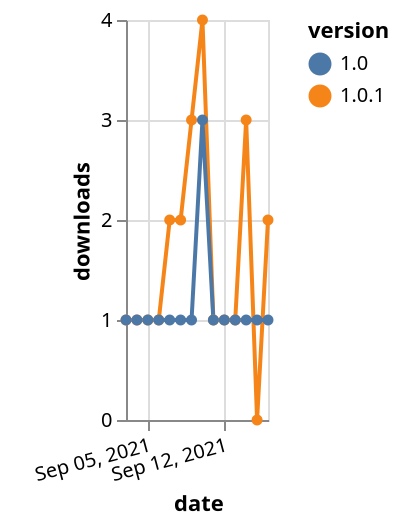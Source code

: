 {"$schema": "https://vega.github.io/schema/vega-lite/v5.json", "description": "A simple bar chart with embedded data.", "data": {"values": [{"date": "2021-09-03", "total": 726, "delta": 1, "version": "1.0.1"}, {"date": "2021-09-04", "total": 727, "delta": 1, "version": "1.0.1"}, {"date": "2021-09-05", "total": 728, "delta": 1, "version": "1.0.1"}, {"date": "2021-09-06", "total": 729, "delta": 1, "version": "1.0.1"}, {"date": "2021-09-07", "total": 731, "delta": 2, "version": "1.0.1"}, {"date": "2021-09-08", "total": 733, "delta": 2, "version": "1.0.1"}, {"date": "2021-09-09", "total": 736, "delta": 3, "version": "1.0.1"}, {"date": "2021-09-10", "total": 740, "delta": 4, "version": "1.0.1"}, {"date": "2021-09-11", "total": 741, "delta": 1, "version": "1.0.1"}, {"date": "2021-09-12", "total": 742, "delta": 1, "version": "1.0.1"}, {"date": "2021-09-13", "total": 743, "delta": 1, "version": "1.0.1"}, {"date": "2021-09-14", "total": 746, "delta": 3, "version": "1.0.1"}, {"date": "2021-09-15", "total": 746, "delta": 0, "version": "1.0.1"}, {"date": "2021-09-16", "total": 748, "delta": 2, "version": "1.0.1"}, {"date": "2021-09-03", "total": 380, "delta": 1, "version": "1.0"}, {"date": "2021-09-04", "total": 381, "delta": 1, "version": "1.0"}, {"date": "2021-09-05", "total": 382, "delta": 1, "version": "1.0"}, {"date": "2021-09-06", "total": 383, "delta": 1, "version": "1.0"}, {"date": "2021-09-07", "total": 384, "delta": 1, "version": "1.0"}, {"date": "2021-09-08", "total": 385, "delta": 1, "version": "1.0"}, {"date": "2021-09-09", "total": 386, "delta": 1, "version": "1.0"}, {"date": "2021-09-10", "total": 389, "delta": 3, "version": "1.0"}, {"date": "2021-09-11", "total": 390, "delta": 1, "version": "1.0"}, {"date": "2021-09-12", "total": 391, "delta": 1, "version": "1.0"}, {"date": "2021-09-13", "total": 392, "delta": 1, "version": "1.0"}, {"date": "2021-09-14", "total": 393, "delta": 1, "version": "1.0"}, {"date": "2021-09-15", "total": 394, "delta": 1, "version": "1.0"}, {"date": "2021-09-16", "total": 395, "delta": 1, "version": "1.0"}]}, "width": "container", "mark": {"type": "line", "point": {"filled": true}}, "encoding": {"x": {"field": "date", "type": "temporal", "timeUnit": "yearmonthdate", "title": "date", "axis": {"labelAngle": -15}}, "y": {"field": "delta", "type": "quantitative", "title": "downloads"}, "color": {"field": "version", "type": "nominal"}, "tooltip": {"field": "delta"}}}